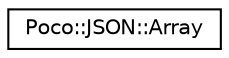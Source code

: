digraph "Graphical Class Hierarchy"
{
 // LATEX_PDF_SIZE
  edge [fontname="Helvetica",fontsize="10",labelfontname="Helvetica",labelfontsize="10"];
  node [fontname="Helvetica",fontsize="10",shape=record];
  rankdir="LR";
  Node0 [label="Poco::JSON::Array",height=0.2,width=0.4,color="black", fillcolor="white", style="filled",URL="$classPoco_1_1JSON_1_1Array.html",tooltip=" "];
}
